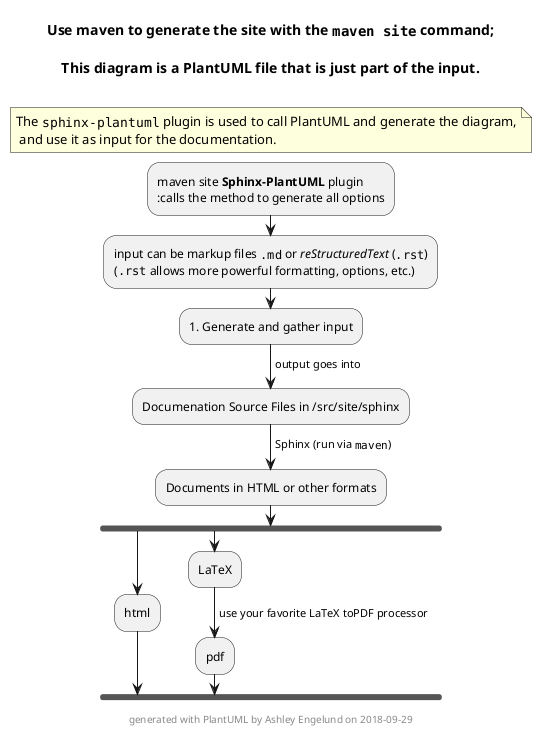 @startuml


title
   Use maven to generate the site with the **""maven site""** command;

   This diagram is a PlantUML file that is just part of the input.

end title

floating note #white
   The ""sphinx-plantuml"" plugin is used to call PlantUML and generate the diagram,
    and use it as input for the documentation.
end note

:maven site **Sphinx-PlantUML** plugin
:calls the method to generate all options;

   :input can be markup files "".md"" or //reStructuredText// ("".rst"")\n("".rst"" allows more powerful formatting, options, etc.);
   :1. Generate and gather input;
   -> sphinx Makefile
   ://n.// Sphinx generates the output (target) files for the site;
   ->output goes into;
   :Documenation Source Files in /src/site/sphinx;
   ->Sphinx (run via ""maven"");

   :Documents in HTML or other formats;
   fork
     :html;
   fork again
     :LaTeX;
     -> use your favorite LaTeX toPDF processor;
     :pdf;


footer

    generated with PlantUML by Ashley Engelund on 2018-09-29
end footer
@enduml
